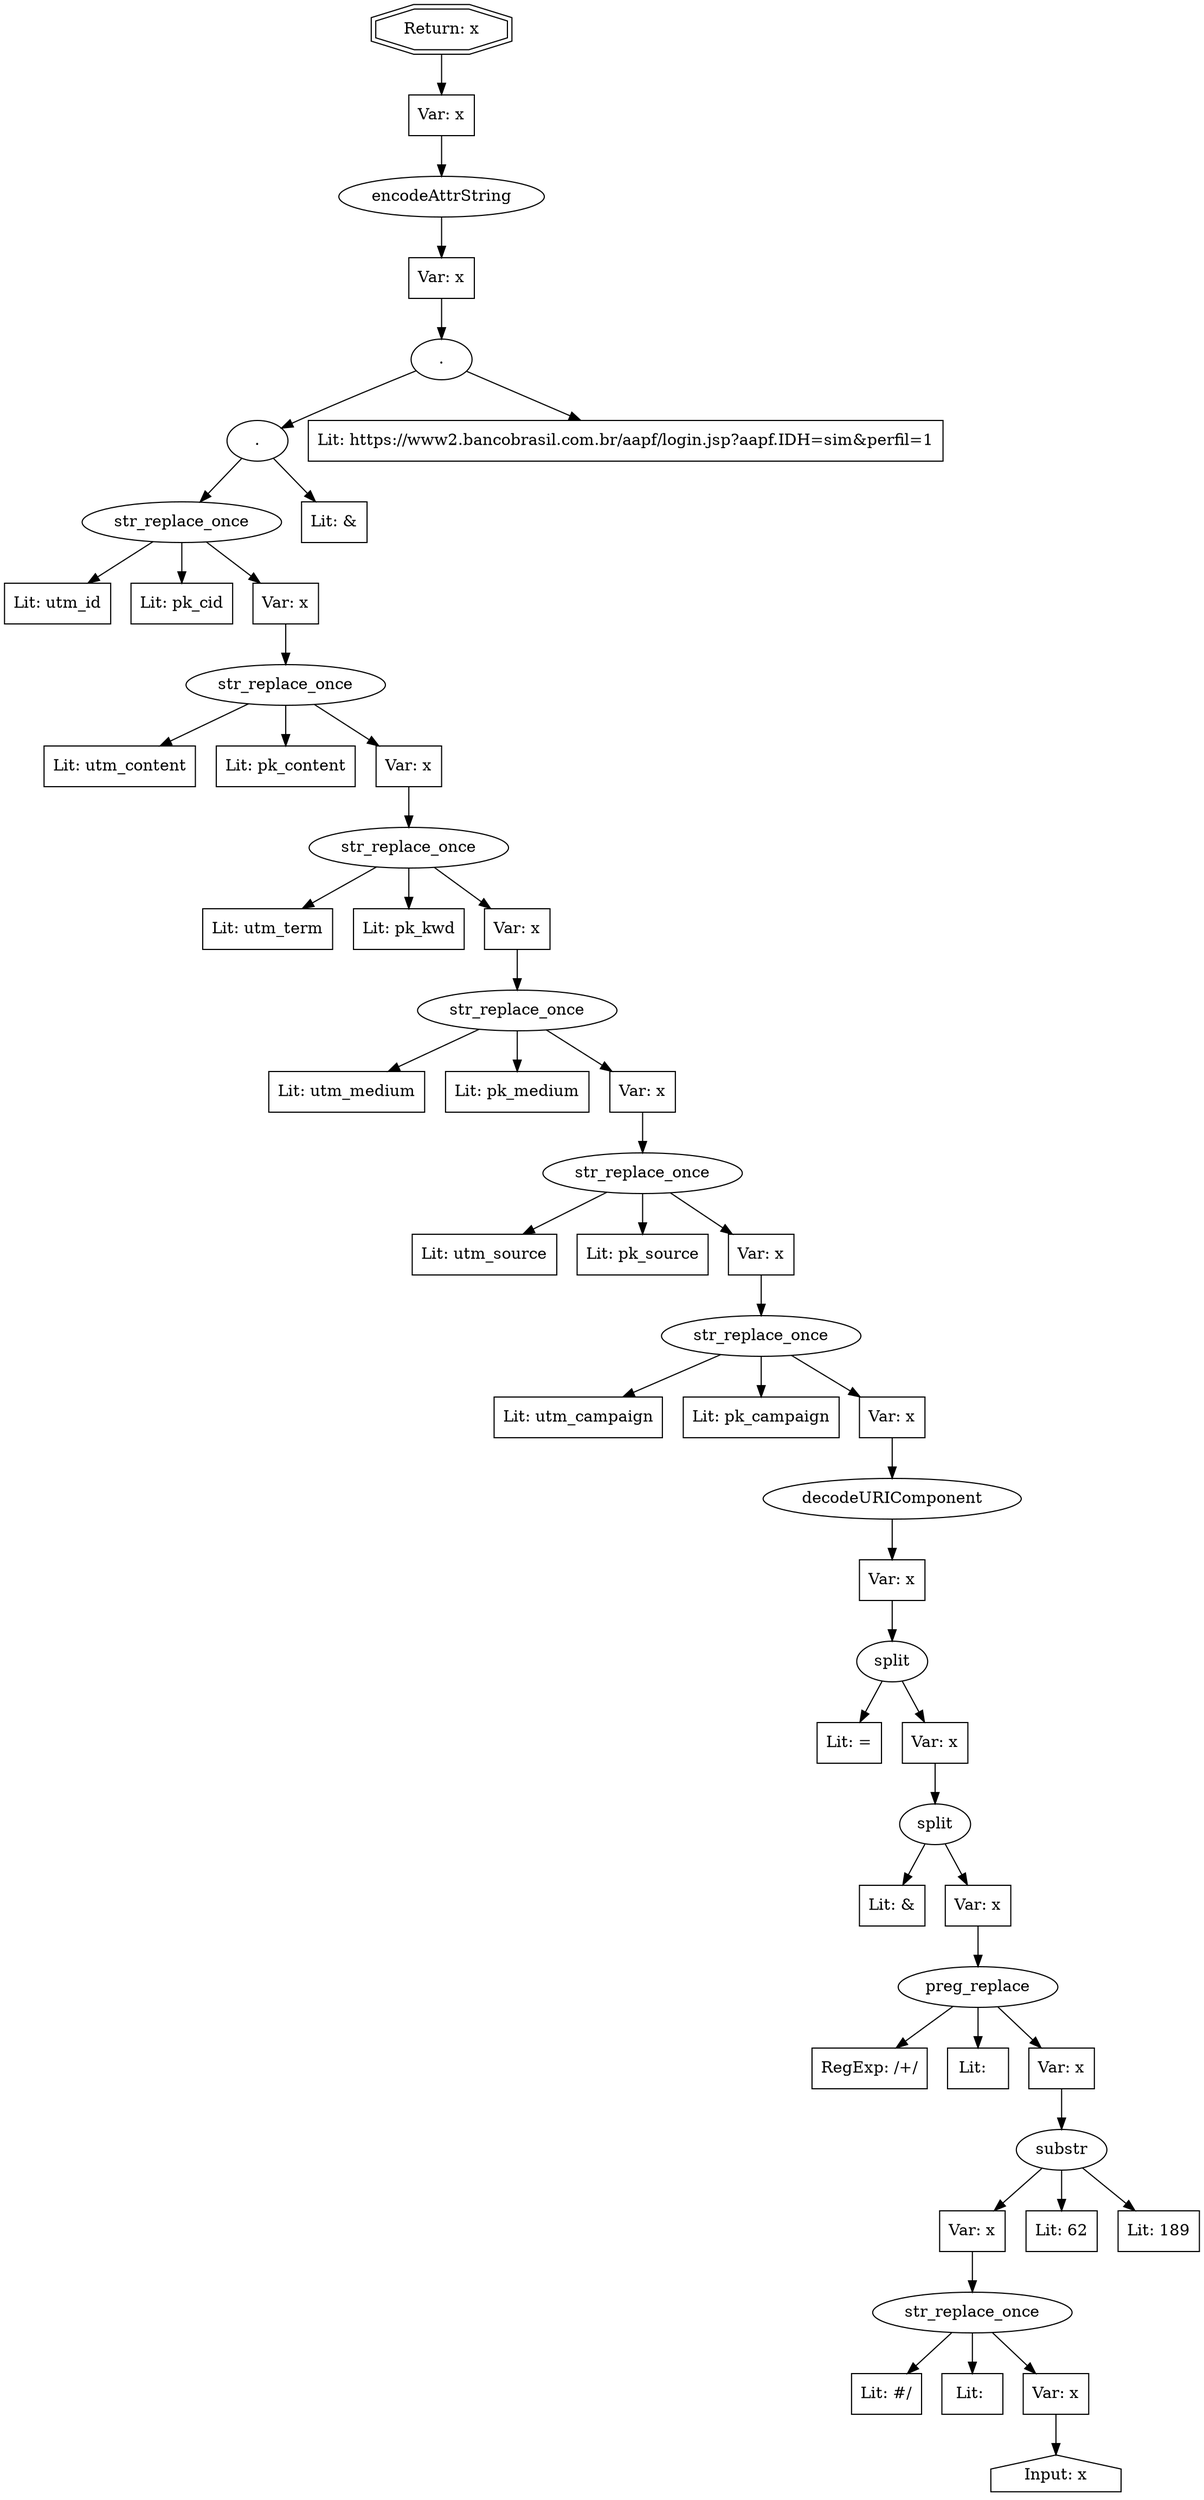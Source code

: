 // Finding: 8efb8a8a-d4a3-404a-97b7-a005794ed12d
// Finding.url: https://www.example235.com/pbb/pagina-inicial/perguntas-frequentes?utm_source=Portal&utm_medium=Footer"></iframe></style></script></object></embed></textarea><img src=x onerror=taintfoxLog('ed54f3e830d640a09de405fbd39e77b3')><!--/*&utm_campaign=FaleConosco#/
// Finding.parentloc: https://www.example235.com/pbb/pagina-inicial/perguntas-frequentes?utm_source=Portal&utm_medium=Footer"></iframe></style></script></object></embed></textarea><img src=x onerror=taintfoxLog('ed54f3e830d640a09de405fbd39e77b3')><!--/*&utm_campaign=FaleConosco#/
// Finding.domain: www.example235.com
// Finding.base_domain: example235.com
// Finding.source: location.href
// Finding.sink: innerHTML
// Sanitizer.score: 3
// Sanitizer.name: html/<
// Sanitizer.location: https://www.example235.com/pbb/app/docs/dist/js/componentes/jQuery/dist/jquery.min.js?v=202104011 - html/<:3:15961
// Finding.begin: 101
// Finding.end: 112
// Finding.original_uuid: 66458721-d7f5-404d-b8bb-c8632e6d1d4d
// Finding.TwentyFiveMillionFlowsId: 1978972754
// Finding.script: https://www.example235.com/pbb/app/docs/dist/js/componentes/jQuery/dist/jquery.min.js?v=202104011
// Finding.line: 3
// Exploit.uuid: ed54f3e8-30d6-40a0-9de4-05fbd39e77b3
// Exploit.success: false
// Exploit.status: validated
// Exploit.method: C
// Exploit.type: html
// Exploit.token: attribute
// Exploit.content: ng-href
// Exploit.quote_type: "
// Exploit.tag: a
// Exploit.break_out: Footer"></iframe></style></script></object></embed></textarea><img src=x onerror=
// Exploit.break_in: ><!--/*
// Exploit.payload: Footer"></iframe></style></script></object></embed></textarea><img src=x onerror=taintfoxLog(1)><!--/*
// Exploit.begin_taint_url: 91
// Exploit.end_taint_url: 97
// Exploit.replace_begin_url: 91
// Exploit.replace_end_url: 97
// Exploit.replace_begin_param: 148
// Exploit.replace_end_param: 154
// Issues.LargestEncodeAttrStringChain: 4
// Issues.LargestTextFragmentEncodeChainLength: 0
// Issues.HasApproximation: false
// Issues.HasMissingImplementation: false
// Issues.HasInfiniteRegexWithFunctionReplacer: false
// Issues.MergedSplitAndJoins: false
// Issues.HasUrlInRhsOfReplace: false
// Issues.HasUrlInLhsOfReplace: true
// Issues.HasCookieValueInLhsOfreplace: false
// Issues.HasCookieValueInRhsOfreplace: false
// Issues.HasCookieValueInMatchPattern: false
// Issues.HasCookieValueInExecPattern: false
// Issues.RemovedLRConcats: true
// Issues.RemovedReplaceArtifacts: false
// Issues.HasUrlInMatchPattern: false
// Issues.HasUrlInExecPattern: false
// Issues.RemovedNOPreplaces: false
// Issues.Known_sanitizer: false
// DepGraph.hash: -873485340
// DepGraph.sanitizer_hash: -483097681
// Large chain of EncodeAttrString Operations (4) 
// Removed LR concats 
// Removed LR concats 
// Removed LR concats 
// Part of the URL ('utm_campaign') found in left hand side of replace 
// Part of the URL ('utm_source') found in left hand side of replace 
// Part of the URL ('utm_medium') found in left hand side of replace 
// Removed LR concats 
digraph cfg {
n0 [shape=house, label="Input: x"];
n1 [shape=ellipse, label="str_replace_once"];
n2 [shape=box, label="Lit: #/"];
n3 [shape=box, label="Lit: "];
n4 [shape=box, label="Var: x"];
n5 [shape=ellipse, label="substr"];
n6 [shape=box, label="Var: x"];
n7 [shape=box, label="Lit: 62"];
n8 [shape=box, label="Lit: 189"];
n9 [shape=ellipse, label="preg_replace"];
n10 [shape=box, label="RegExp: /\+/"];
n11 [shape=box, label="Lit:  "];
n12 [shape=box, label="Var: x"];
n13 [shape=ellipse, label="split"];
n14 [shape=box, label="Lit: &"];
n15 [shape=box, label="Var: x"];
n16 [shape=ellipse, label="split"];
n17 [shape=box, label="Lit: ="];
n18 [shape=box, label="Var: x"];
n19 [shape=ellipse, label="decodeURIComponent"];
n20 [shape=box, label="Var: x"];
n21 [shape=ellipse, label="str_replace_once"];
n22 [shape=box, label="Lit: utm_campaign"];
n23 [shape=box, label="Lit: pk_campaign"];
n24 [shape=box, label="Var: x"];
n25 [shape=ellipse, label="str_replace_once"];
n26 [shape=box, label="Lit: utm_source"];
n27 [shape=box, label="Lit: pk_source"];
n28 [shape=box, label="Var: x"];
n29 [shape=ellipse, label="str_replace_once"];
n30 [shape=box, label="Lit: utm_medium"];
n31 [shape=box, label="Lit: pk_medium"];
n32 [shape=box, label="Var: x"];
n33 [shape=ellipse, label="str_replace_once"];
n34 [shape=box, label="Lit: utm_term"];
n35 [shape=box, label="Lit: pk_kwd"];
n36 [shape=box, label="Var: x"];
n37 [shape=ellipse, label="str_replace_once"];
n38 [shape=box, label="Lit: utm_content"];
n39 [shape=box, label="Lit: pk_content"];
n40 [shape=box, label="Var: x"];
n41 [shape=ellipse, label="str_replace_once"];
n42 [shape=box, label="Lit: utm_id"];
n43 [shape=box, label="Lit: pk_cid"];
n44 [shape=box, label="Var: x"];
n45 [shape=ellipse, label="."];
n46 [shape=box, label="Lit: &"];
n47 [shape=ellipse, label="."];
n48 [shape=box, label="Lit: https://www2.bancobrasil.com.br/aapf/login.jsp?aapf.IDH=sim&perfil=1"];
n49 [shape=ellipse, label="encodeAttrString"];
n50 [shape=box, label="Var: x"];
n51 [shape=box, label="Var: x"];
n52 [shape=doubleoctagon, label="Return: x"];
n4 -> n0;
n1 -> n2;
n1 -> n3;
n1 -> n4;
n6 -> n1;
n5 -> n6;
n5 -> n7;
n5 -> n8;
n12 -> n5;
n9 -> n10;
n9 -> n11;
n9 -> n12;
n15 -> n9;
n13 -> n14;
n13 -> n15;
n18 -> n13;
n16 -> n17;
n16 -> n18;
n20 -> n16;
n19 -> n20;
n24 -> n19;
n21 -> n22;
n21 -> n23;
n21 -> n24;
n28 -> n21;
n25 -> n26;
n25 -> n27;
n25 -> n28;
n32 -> n25;
n29 -> n30;
n29 -> n31;
n29 -> n32;
n36 -> n29;
n33 -> n34;
n33 -> n35;
n33 -> n36;
n40 -> n33;
n37 -> n38;
n37 -> n39;
n37 -> n40;
n44 -> n37;
n41 -> n42;
n41 -> n43;
n41 -> n44;
n45 -> n41;
n45 -> n46;
n47 -> n48;
n47 -> n45;
n50 -> n47;
n49 -> n50;
n51 -> n49;
n52 -> n51;
}